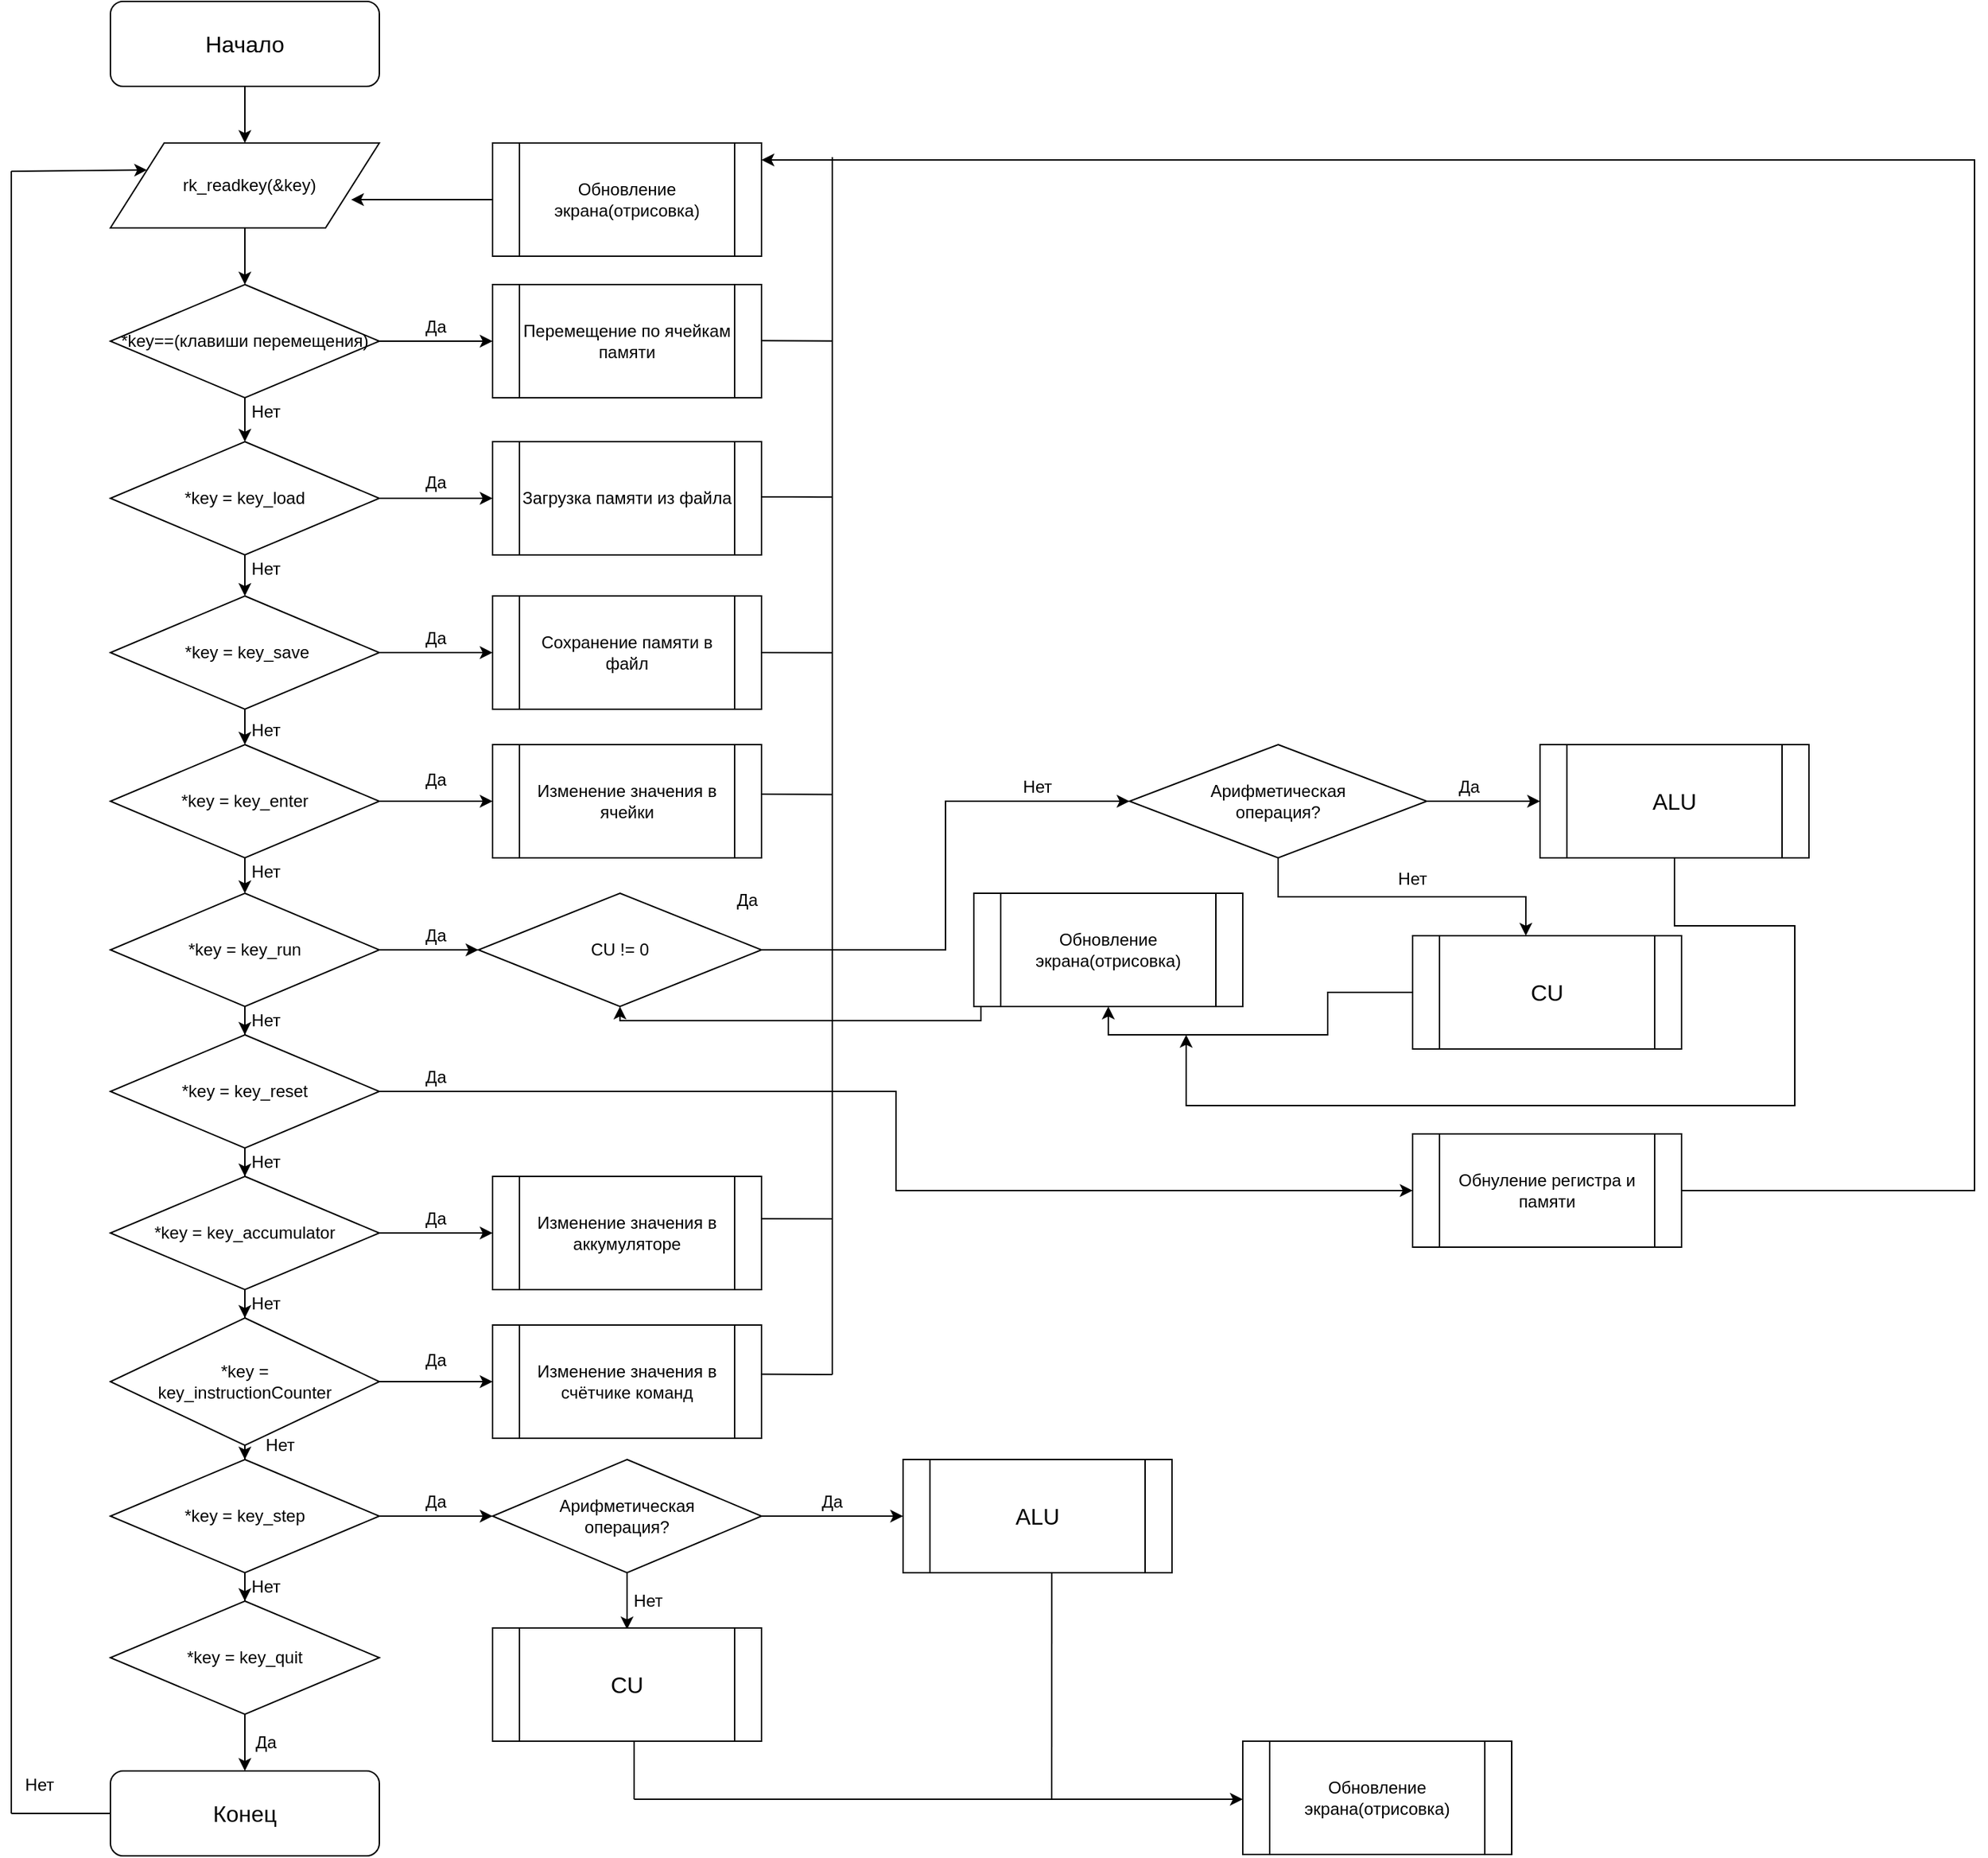 <mxfile version="13.1.9" type="github"><diagram id="z6T3387PCkmaBtbfJoMH" name="Page-1"><mxGraphModel dx="1041" dy="429" grid="1" gridSize="10" guides="1" tooltips="1" connect="1" arrows="1" fold="1" page="1" pageScale="1" pageWidth="827" pageHeight="1169" math="0" shadow="0"><root><mxCell id="0"/><mxCell id="1" parent="0"/><mxCell id="8EMsicjKnUdSVDoJrZhp-45" style="edgeStyle=orthogonalEdgeStyle;rounded=0;orthogonalLoop=1;jettySize=auto;html=1;entryX=0.5;entryY=0;entryDx=0;entryDy=0;" parent="1" source="8EMsicjKnUdSVDoJrZhp-1" target="8EMsicjKnUdSVDoJrZhp-4" edge="1"><mxGeometry relative="1" as="geometry"/></mxCell><mxCell id="8EMsicjKnUdSVDoJrZhp-1" value="&lt;font style=&quot;font-size: 16px&quot;&gt;Начало&lt;/font&gt;" style="rounded=1;whiteSpace=wrap;html=1;" parent="1" vertex="1"><mxGeometry x="240" y="20" width="190" height="60" as="geometry"/></mxCell><mxCell id="8EMsicjKnUdSVDoJrZhp-46" style="edgeStyle=orthogonalEdgeStyle;rounded=0;orthogonalLoop=1;jettySize=auto;html=1;entryX=0.5;entryY=0;entryDx=0;entryDy=0;" parent="1" source="8EMsicjKnUdSVDoJrZhp-4" target="8EMsicjKnUdSVDoJrZhp-6" edge="1"><mxGeometry relative="1" as="geometry"/></mxCell><mxCell id="8EMsicjKnUdSVDoJrZhp-4" value="&amp;nbsp; rk_readkey(&amp;amp;key)" style="shape=parallelogram;perimeter=parallelogramPerimeter;whiteSpace=wrap;html=1;" parent="1" vertex="1"><mxGeometry x="240" y="120" width="190" height="60" as="geometry"/></mxCell><mxCell id="8EMsicjKnUdSVDoJrZhp-8" style="edgeStyle=orthogonalEdgeStyle;rounded=0;orthogonalLoop=1;jettySize=auto;html=1;entryX=0.5;entryY=0;entryDx=0;entryDy=0;" parent="1" source="8EMsicjKnUdSVDoJrZhp-6" target="8EMsicjKnUdSVDoJrZhp-7" edge="1"><mxGeometry relative="1" as="geometry"/></mxCell><mxCell id="8EMsicjKnUdSVDoJrZhp-72" style="edgeStyle=orthogonalEdgeStyle;rounded=0;orthogonalLoop=1;jettySize=auto;html=1;entryX=0;entryY=0.5;entryDx=0;entryDy=0;" parent="1" source="8EMsicjKnUdSVDoJrZhp-6" target="8EMsicjKnUdSVDoJrZhp-69" edge="1"><mxGeometry relative="1" as="geometry"/></mxCell><mxCell id="8EMsicjKnUdSVDoJrZhp-6" value="*key==(клавиши перемещения)" style="rhombus;whiteSpace=wrap;html=1;" parent="1" vertex="1"><mxGeometry x="240" y="220" width="190" height="80" as="geometry"/></mxCell><mxCell id="8EMsicjKnUdSVDoJrZhp-10" style="edgeStyle=orthogonalEdgeStyle;rounded=0;orthogonalLoop=1;jettySize=auto;html=1;entryX=0.5;entryY=0;entryDx=0;entryDy=0;" parent="1" source="8EMsicjKnUdSVDoJrZhp-7" target="8EMsicjKnUdSVDoJrZhp-9" edge="1"><mxGeometry relative="1" as="geometry"/></mxCell><mxCell id="8EMsicjKnUdSVDoJrZhp-73" style="edgeStyle=orthogonalEdgeStyle;rounded=0;orthogonalLoop=1;jettySize=auto;html=1;" parent="1" source="8EMsicjKnUdSVDoJrZhp-7" target="8EMsicjKnUdSVDoJrZhp-68" edge="1"><mxGeometry relative="1" as="geometry"/></mxCell><mxCell id="8EMsicjKnUdSVDoJrZhp-7" value="*key = key_load" style="rhombus;whiteSpace=wrap;html=1;" parent="1" vertex="1"><mxGeometry x="240" y="331" width="190" height="80" as="geometry"/></mxCell><mxCell id="8EMsicjKnUdSVDoJrZhp-12" style="edgeStyle=orthogonalEdgeStyle;rounded=0;orthogonalLoop=1;jettySize=auto;html=1;entryX=0.5;entryY=0;entryDx=0;entryDy=0;" parent="1" source="8EMsicjKnUdSVDoJrZhp-9" target="8EMsicjKnUdSVDoJrZhp-11" edge="1"><mxGeometry relative="1" as="geometry"/></mxCell><mxCell id="8EMsicjKnUdSVDoJrZhp-74" style="edgeStyle=orthogonalEdgeStyle;rounded=0;orthogonalLoop=1;jettySize=auto;html=1;entryX=0;entryY=0.5;entryDx=0;entryDy=0;" parent="1" source="8EMsicjKnUdSVDoJrZhp-9" target="8EMsicjKnUdSVDoJrZhp-67" edge="1"><mxGeometry relative="1" as="geometry"/></mxCell><mxCell id="8EMsicjKnUdSVDoJrZhp-9" value="&amp;nbsp;*key = key_save" style="rhombus;whiteSpace=wrap;html=1;" parent="1" vertex="1"><mxGeometry x="240" y="440" width="190" height="80" as="geometry"/></mxCell><mxCell id="8EMsicjKnUdSVDoJrZhp-19" style="edgeStyle=orthogonalEdgeStyle;rounded=0;orthogonalLoop=1;jettySize=auto;html=1;entryX=0.5;entryY=0;entryDx=0;entryDy=0;" parent="1" source="8EMsicjKnUdSVDoJrZhp-11" target="8EMsicjKnUdSVDoJrZhp-13" edge="1"><mxGeometry relative="1" as="geometry"/></mxCell><mxCell id="8EMsicjKnUdSVDoJrZhp-75" style="edgeStyle=orthogonalEdgeStyle;rounded=0;orthogonalLoop=1;jettySize=auto;html=1;entryX=0;entryY=0.5;entryDx=0;entryDy=0;" parent="1" source="8EMsicjKnUdSVDoJrZhp-11" target="8EMsicjKnUdSVDoJrZhp-66" edge="1"><mxGeometry relative="1" as="geometry"/></mxCell><mxCell id="8EMsicjKnUdSVDoJrZhp-11" value="*key = key_enter" style="rhombus;whiteSpace=wrap;html=1;" parent="1" vertex="1"><mxGeometry x="240" y="545" width="190" height="80" as="geometry"/></mxCell><mxCell id="8EMsicjKnUdSVDoJrZhp-20" style="edgeStyle=orthogonalEdgeStyle;rounded=0;orthogonalLoop=1;jettySize=auto;html=1;" parent="1" source="8EMsicjKnUdSVDoJrZhp-13" target="8EMsicjKnUdSVDoJrZhp-17" edge="1"><mxGeometry relative="1" as="geometry"/></mxCell><mxCell id="8EMsicjKnUdSVDoJrZhp-76" style="edgeStyle=orthogonalEdgeStyle;rounded=0;orthogonalLoop=1;jettySize=auto;html=1;" parent="1" source="8EMsicjKnUdSVDoJrZhp-13" edge="1"><mxGeometry relative="1" as="geometry"><mxPoint x="500" y="690" as="targetPoint"/></mxGeometry></mxCell><mxCell id="8EMsicjKnUdSVDoJrZhp-13" value="*key = key_run" style="rhombus;whiteSpace=wrap;html=1;" parent="1" vertex="1"><mxGeometry x="240" y="650" width="190" height="80" as="geometry"/></mxCell><mxCell id="8EMsicjKnUdSVDoJrZhp-35" style="edgeStyle=orthogonalEdgeStyle;rounded=0;orthogonalLoop=1;jettySize=auto;html=1;entryX=0.5;entryY=0;entryDx=0;entryDy=0;" parent="1" source="8EMsicjKnUdSVDoJrZhp-14" target="8EMsicjKnUdSVDoJrZhp-30" edge="1"><mxGeometry relative="1" as="geometry"/></mxCell><mxCell id="8EMsicjKnUdSVDoJrZhp-14" value="*key = key_quit" style="rhombus;whiteSpace=wrap;html=1;" parent="1" vertex="1"><mxGeometry x="240" y="1150" width="190" height="80" as="geometry"/></mxCell><mxCell id="8EMsicjKnUdSVDoJrZhp-23" style="edgeStyle=orthogonalEdgeStyle;rounded=0;orthogonalLoop=1;jettySize=auto;html=1;" parent="1" source="8EMsicjKnUdSVDoJrZhp-15" target="8EMsicjKnUdSVDoJrZhp-18" edge="1"><mxGeometry relative="1" as="geometry"/></mxCell><mxCell id="8EMsicjKnUdSVDoJrZhp-79" style="edgeStyle=orthogonalEdgeStyle;rounded=0;orthogonalLoop=1;jettySize=auto;html=1;entryX=0;entryY=0.5;entryDx=0;entryDy=0;" parent="1" source="8EMsicjKnUdSVDoJrZhp-15" target="8EMsicjKnUdSVDoJrZhp-62" edge="1"><mxGeometry relative="1" as="geometry"/></mxCell><mxCell id="8EMsicjKnUdSVDoJrZhp-15" value="&lt;div&gt;*key =&lt;/div&gt;&lt;div&gt; key_instructionCounter&lt;/div&gt;" style="rhombus;whiteSpace=wrap;html=1;" parent="1" vertex="1"><mxGeometry x="240" y="950" width="190" height="90" as="geometry"/></mxCell><mxCell id="8EMsicjKnUdSVDoJrZhp-22" style="edgeStyle=orthogonalEdgeStyle;rounded=0;orthogonalLoop=1;jettySize=auto;html=1;" parent="1" source="8EMsicjKnUdSVDoJrZhp-16" target="8EMsicjKnUdSVDoJrZhp-15" edge="1"><mxGeometry relative="1" as="geometry"/></mxCell><mxCell id="8EMsicjKnUdSVDoJrZhp-78" style="edgeStyle=orthogonalEdgeStyle;rounded=0;orthogonalLoop=1;jettySize=auto;html=1;entryX=0;entryY=0.5;entryDx=0;entryDy=0;" parent="1" source="8EMsicjKnUdSVDoJrZhp-16" target="8EMsicjKnUdSVDoJrZhp-63" edge="1"><mxGeometry relative="1" as="geometry"/></mxCell><mxCell id="8EMsicjKnUdSVDoJrZhp-16" value="*key = key_accumulator" style="rhombus;whiteSpace=wrap;html=1;" parent="1" vertex="1"><mxGeometry x="240" y="850" width="190" height="80" as="geometry"/></mxCell><mxCell id="8EMsicjKnUdSVDoJrZhp-21" style="edgeStyle=orthogonalEdgeStyle;rounded=0;orthogonalLoop=1;jettySize=auto;html=1;" parent="1" source="8EMsicjKnUdSVDoJrZhp-17" target="8EMsicjKnUdSVDoJrZhp-16" edge="1"><mxGeometry relative="1" as="geometry"/></mxCell><mxCell id="8EMsicjKnUdSVDoJrZhp-77" style="edgeStyle=orthogonalEdgeStyle;rounded=0;orthogonalLoop=1;jettySize=auto;html=1;entryX=0;entryY=0.5;entryDx=0;entryDy=0;" parent="1" source="8EMsicjKnUdSVDoJrZhp-17" target="8EMsicjKnUdSVDoJrZhp-64" edge="1"><mxGeometry relative="1" as="geometry"/></mxCell><mxCell id="8EMsicjKnUdSVDoJrZhp-17" value="*key = key_reset" style="rhombus;whiteSpace=wrap;html=1;" parent="1" vertex="1"><mxGeometry x="240" y="750" width="190" height="80" as="geometry"/></mxCell><mxCell id="8EMsicjKnUdSVDoJrZhp-24" style="edgeStyle=orthogonalEdgeStyle;rounded=0;orthogonalLoop=1;jettySize=auto;html=1;" parent="1" source="8EMsicjKnUdSVDoJrZhp-18" target="8EMsicjKnUdSVDoJrZhp-14" edge="1"><mxGeometry relative="1" as="geometry"/></mxCell><mxCell id="8EMsicjKnUdSVDoJrZhp-80" style="edgeStyle=orthogonalEdgeStyle;rounded=0;orthogonalLoop=1;jettySize=auto;html=1;entryX=0;entryY=0.5;entryDx=0;entryDy=0;" parent="1" source="8EMsicjKnUdSVDoJrZhp-18" edge="1"><mxGeometry relative="1" as="geometry"><mxPoint x="510" y="1090" as="targetPoint"/></mxGeometry></mxCell><mxCell id="8EMsicjKnUdSVDoJrZhp-18" value="*key = key_step" style="rhombus;whiteSpace=wrap;html=1;" parent="1" vertex="1"><mxGeometry x="240" y="1050" width="190" height="80" as="geometry"/></mxCell><mxCell id="8EMsicjKnUdSVDoJrZhp-30" value="&lt;font style=&quot;font-size: 16px&quot;&gt;Конец&lt;/font&gt;" style="rounded=1;whiteSpace=wrap;html=1;" parent="1" vertex="1"><mxGeometry x="240" y="1270" width="190" height="60" as="geometry"/></mxCell><mxCell id="8EMsicjKnUdSVDoJrZhp-36" value="Да" style="text;html=1;strokeColor=none;fillColor=none;align=center;verticalAlign=middle;whiteSpace=wrap;rounded=0;" parent="1" vertex="1"><mxGeometry x="330" y="1240" width="40" height="20" as="geometry"/></mxCell><mxCell id="8EMsicjKnUdSVDoJrZhp-41" value="" style="endArrow=none;html=1;" parent="1" edge="1"><mxGeometry width="50" height="50" relative="1" as="geometry"><mxPoint x="170" y="1300" as="sourcePoint"/><mxPoint x="240" y="1300" as="targetPoint"/></mxGeometry></mxCell><mxCell id="8EMsicjKnUdSVDoJrZhp-42" value="" style="endArrow=none;html=1;" parent="1" edge="1"><mxGeometry width="50" height="50" relative="1" as="geometry"><mxPoint x="170" y="1300" as="sourcePoint"/><mxPoint x="170" y="140" as="targetPoint"/><Array as="points"/></mxGeometry></mxCell><mxCell id="8EMsicjKnUdSVDoJrZhp-43" value="" style="endArrow=classic;html=1;entryX=0;entryY=0.25;entryDx=0;entryDy=0;" parent="1" target="8EMsicjKnUdSVDoJrZhp-4" edge="1"><mxGeometry width="50" height="50" relative="1" as="geometry"><mxPoint x="170" y="140" as="sourcePoint"/><mxPoint x="250" y="120" as="targetPoint"/></mxGeometry></mxCell><mxCell id="8EMsicjKnUdSVDoJrZhp-47" value="Нет" style="text;html=1;strokeColor=none;fillColor=none;align=center;verticalAlign=middle;whiteSpace=wrap;rounded=0;" parent="1" vertex="1"><mxGeometry x="170" y="1270" width="40" height="20" as="geometry"/></mxCell><mxCell id="8EMsicjKnUdSVDoJrZhp-48" value="Нет" style="text;html=1;strokeColor=none;fillColor=none;align=center;verticalAlign=middle;whiteSpace=wrap;rounded=0;" parent="1" vertex="1"><mxGeometry x="330" y="1130" width="40" height="20" as="geometry"/></mxCell><mxCell id="8EMsicjKnUdSVDoJrZhp-49" value="Нет" style="text;html=1;strokeColor=none;fillColor=none;align=center;verticalAlign=middle;whiteSpace=wrap;rounded=0;" parent="1" vertex="1"><mxGeometry x="340" y="1030" width="40" height="20" as="geometry"/></mxCell><mxCell id="8EMsicjKnUdSVDoJrZhp-50" value="Нет" style="text;html=1;strokeColor=none;fillColor=none;align=center;verticalAlign=middle;whiteSpace=wrap;rounded=0;" parent="1" vertex="1"><mxGeometry x="330" y="730" width="40" height="20" as="geometry"/></mxCell><mxCell id="8EMsicjKnUdSVDoJrZhp-51" value="Нет" style="text;html=1;strokeColor=none;fillColor=none;align=center;verticalAlign=middle;whiteSpace=wrap;rounded=0;" parent="1" vertex="1"><mxGeometry x="330" y="525" width="40" height="20" as="geometry"/></mxCell><mxCell id="8EMsicjKnUdSVDoJrZhp-52" value="Нет" style="text;html=1;strokeColor=none;fillColor=none;align=center;verticalAlign=middle;whiteSpace=wrap;rounded=0;" parent="1" vertex="1"><mxGeometry x="330" y="625" width="40" height="20" as="geometry"/></mxCell><mxCell id="8EMsicjKnUdSVDoJrZhp-53" value="Нет" style="text;html=1;strokeColor=none;fillColor=none;align=center;verticalAlign=middle;whiteSpace=wrap;rounded=0;" parent="1" vertex="1"><mxGeometry x="330" y="830" width="40" height="20" as="geometry"/></mxCell><mxCell id="8EMsicjKnUdSVDoJrZhp-54" value="Нет" style="text;html=1;strokeColor=none;fillColor=none;align=center;verticalAlign=middle;whiteSpace=wrap;rounded=0;" parent="1" vertex="1"><mxGeometry x="330" y="930" width="40" height="20" as="geometry"/></mxCell><mxCell id="8EMsicjKnUdSVDoJrZhp-57" value="Нет" style="text;html=1;strokeColor=none;fillColor=none;align=center;verticalAlign=middle;whiteSpace=wrap;rounded=0;" parent="1" vertex="1"><mxGeometry x="330" y="300" width="40" height="20" as="geometry"/></mxCell><mxCell id="8EMsicjKnUdSVDoJrZhp-58" value="Нет" style="text;html=1;strokeColor=none;fillColor=none;align=center;verticalAlign=middle;whiteSpace=wrap;rounded=0;" parent="1" vertex="1"><mxGeometry x="330" y="411" width="40" height="20" as="geometry"/></mxCell><mxCell id="8EMsicjKnUdSVDoJrZhp-62" value="Изменение значения в счётчике команд" style="shape=process;whiteSpace=wrap;html=1;backgroundOutline=1;" parent="1" vertex="1"><mxGeometry x="510" y="955" width="190" height="80" as="geometry"/></mxCell><mxCell id="8EMsicjKnUdSVDoJrZhp-63" value="Изменение значения в аккумуляторе" style="shape=process;whiteSpace=wrap;html=1;backgroundOutline=1;" parent="1" vertex="1"><mxGeometry x="510" y="850" width="190" height="80" as="geometry"/></mxCell><mxCell id="8EMsicjKnUdSVDoJrZhp-132" style="edgeStyle=orthogonalEdgeStyle;rounded=0;orthogonalLoop=1;jettySize=auto;html=1;" parent="1" source="8EMsicjKnUdSVDoJrZhp-64" target="8EMsicjKnUdSVDoJrZhp-139" edge="1"><mxGeometry relative="1" as="geometry"><mxPoint x="1182.47" y="131.68" as="targetPoint"/><Array as="points"><mxPoint x="1557" y="860"/><mxPoint x="1557" y="132"/></Array></mxGeometry></mxCell><mxCell id="8EMsicjKnUdSVDoJrZhp-64" value="Обнуление регистра и памяти" style="shape=process;whiteSpace=wrap;html=1;backgroundOutline=1;" parent="1" vertex="1"><mxGeometry x="1160" y="820" width="190" height="80" as="geometry"/></mxCell><mxCell id="8EMsicjKnUdSVDoJrZhp-66" value="Изменение значения в ячейки" style="shape=process;whiteSpace=wrap;html=1;backgroundOutline=1;" parent="1" vertex="1"><mxGeometry x="510" y="545" width="190" height="80" as="geometry"/></mxCell><mxCell id="8EMsicjKnUdSVDoJrZhp-67" value="Сохранение памяти в файл" style="shape=process;whiteSpace=wrap;html=1;backgroundOutline=1;" parent="1" vertex="1"><mxGeometry x="510" y="440" width="190" height="80" as="geometry"/></mxCell><mxCell id="8EMsicjKnUdSVDoJrZhp-68" value="Загрузка памяти из файла" style="shape=process;whiteSpace=wrap;html=1;backgroundOutline=1;" parent="1" vertex="1"><mxGeometry x="510" y="331" width="190" height="80" as="geometry"/></mxCell><mxCell id="8EMsicjKnUdSVDoJrZhp-69" value="Перемещение по ячейкам памяти" style="shape=process;whiteSpace=wrap;html=1;backgroundOutline=1;" parent="1" vertex="1"><mxGeometry x="510" y="220" width="190" height="80" as="geometry"/></mxCell><mxCell id="8EMsicjKnUdSVDoJrZhp-88" value="Да" style="text;html=1;strokeColor=none;fillColor=none;align=center;verticalAlign=middle;whiteSpace=wrap;rounded=0;" parent="1" vertex="1"><mxGeometry x="450" y="560" width="40" height="20" as="geometry"/></mxCell><mxCell id="8EMsicjKnUdSVDoJrZhp-89" value="Да" style="text;html=1;strokeColor=none;fillColor=none;align=center;verticalAlign=middle;whiteSpace=wrap;rounded=0;" parent="1" vertex="1"><mxGeometry x="450" y="670" width="40" height="20" as="geometry"/></mxCell><mxCell id="8EMsicjKnUdSVDoJrZhp-90" value="Да" style="text;html=1;strokeColor=none;fillColor=none;align=center;verticalAlign=middle;whiteSpace=wrap;rounded=0;" parent="1" vertex="1"><mxGeometry x="450" y="770" width="40" height="20" as="geometry"/></mxCell><mxCell id="8EMsicjKnUdSVDoJrZhp-91" value="Да" style="text;html=1;strokeColor=none;fillColor=none;align=center;verticalAlign=middle;whiteSpace=wrap;rounded=0;" parent="1" vertex="1"><mxGeometry x="450" y="870" width="40" height="20" as="geometry"/></mxCell><mxCell id="8EMsicjKnUdSVDoJrZhp-92" value="Да" style="text;html=1;strokeColor=none;fillColor=none;align=center;verticalAlign=middle;whiteSpace=wrap;rounded=0;" parent="1" vertex="1"><mxGeometry x="450" y="970" width="40" height="20" as="geometry"/></mxCell><mxCell id="8EMsicjKnUdSVDoJrZhp-93" value="Да" style="text;html=1;strokeColor=none;fillColor=none;align=center;verticalAlign=middle;whiteSpace=wrap;rounded=0;" parent="1" vertex="1"><mxGeometry x="450" y="1070" width="40" height="20" as="geometry"/></mxCell><mxCell id="8EMsicjKnUdSVDoJrZhp-94" value="Да" style="text;html=1;strokeColor=none;fillColor=none;align=center;verticalAlign=middle;whiteSpace=wrap;rounded=0;" parent="1" vertex="1"><mxGeometry x="450" y="240" width="40" height="20" as="geometry"/></mxCell><mxCell id="8EMsicjKnUdSVDoJrZhp-95" value="Да" style="text;html=1;strokeColor=none;fillColor=none;align=center;verticalAlign=middle;whiteSpace=wrap;rounded=0;" parent="1" vertex="1"><mxGeometry x="450" y="350" width="40" height="20" as="geometry"/></mxCell><mxCell id="8EMsicjKnUdSVDoJrZhp-96" value="Да" style="text;html=1;strokeColor=none;fillColor=none;align=center;verticalAlign=middle;whiteSpace=wrap;rounded=0;" parent="1" vertex="1"><mxGeometry x="450" y="460" width="40" height="20" as="geometry"/></mxCell><mxCell id="8EMsicjKnUdSVDoJrZhp-99" style="edgeStyle=orthogonalEdgeStyle;rounded=0;orthogonalLoop=1;jettySize=auto;html=1;entryX=0;entryY=0.5;entryDx=0;entryDy=0;" parent="1" source="8EMsicjKnUdSVDoJrZhp-98" target="8EMsicjKnUdSVDoJrZhp-100" edge="1"><mxGeometry relative="1" as="geometry"><mxPoint x="770" y="690" as="targetPoint"/></mxGeometry></mxCell><mxCell id="8EMsicjKnUdSVDoJrZhp-98" value="CU != 0" style="rhombus;whiteSpace=wrap;html=1;" parent="1" vertex="1"><mxGeometry x="500" y="650" width="200" height="80" as="geometry"/></mxCell><mxCell id="8EMsicjKnUdSVDoJrZhp-130" style="edgeStyle=orthogonalEdgeStyle;rounded=0;orthogonalLoop=1;jettySize=auto;html=1;" parent="1" source="8EMsicjKnUdSVDoJrZhp-100" edge="1"><mxGeometry relative="1" as="geometry"><mxPoint x="1250" y="585" as="targetPoint"/></mxGeometry></mxCell><mxCell id="8EMsicjKnUdSVDoJrZhp-131" style="edgeStyle=orthogonalEdgeStyle;rounded=0;orthogonalLoop=1;jettySize=auto;html=1;entryX=0.421;entryY=0;entryDx=0;entryDy=0;entryPerimeter=0;" parent="1" source="8EMsicjKnUdSVDoJrZhp-100" target="8EMsicjKnUdSVDoJrZhp-105" edge="1"><mxGeometry relative="1" as="geometry"/></mxCell><mxCell id="8EMsicjKnUdSVDoJrZhp-100" value="&lt;div&gt;Арифметическая &lt;br&gt;&lt;/div&gt;&lt;div&gt;операция?&lt;/div&gt;" style="rhombus;whiteSpace=wrap;html=1;" parent="1" vertex="1"><mxGeometry x="960" y="545" width="210" height="80" as="geometry"/></mxCell><mxCell id="8EMsicjKnUdSVDoJrZhp-138" style="edgeStyle=orthogonalEdgeStyle;rounded=0;orthogonalLoop=1;jettySize=auto;html=1;" parent="1" source="8EMsicjKnUdSVDoJrZhp-104" edge="1"><mxGeometry relative="1" as="geometry"><mxPoint x="1000" y="750" as="targetPoint"/><Array as="points"><mxPoint x="1345" y="673"/><mxPoint x="1430" y="673"/><mxPoint x="1430" y="800"/></Array></mxGeometry></mxCell><mxCell id="8EMsicjKnUdSVDoJrZhp-104" value="&lt;font style=&quot;font-size: 16px&quot;&gt;ALU&lt;/font&gt;" style="shape=process;whiteSpace=wrap;html=1;backgroundOutline=1;" parent="1" vertex="1"><mxGeometry x="1250" y="545" width="190" height="80" as="geometry"/></mxCell><mxCell id="8EMsicjKnUdSVDoJrZhp-112" style="edgeStyle=orthogonalEdgeStyle;rounded=0;orthogonalLoop=1;jettySize=auto;html=1;entryX=0.5;entryY=1;entryDx=0;entryDy=0;" parent="1" source="8EMsicjKnUdSVDoJrZhp-105" target="8EMsicjKnUdSVDoJrZhp-106" edge="1"><mxGeometry relative="1" as="geometry"/></mxCell><mxCell id="8EMsicjKnUdSVDoJrZhp-105" value="&lt;font style=&quot;font-size: 16px&quot;&gt;CU&lt;/font&gt;" style="shape=process;whiteSpace=wrap;html=1;backgroundOutline=1;" parent="1" vertex="1"><mxGeometry x="1160" y="680" width="190" height="80" as="geometry"/></mxCell><mxCell id="8EMsicjKnUdSVDoJrZhp-113" style="edgeStyle=orthogonalEdgeStyle;rounded=0;orthogonalLoop=1;jettySize=auto;html=1;" parent="1" source="8EMsicjKnUdSVDoJrZhp-106" target="8EMsicjKnUdSVDoJrZhp-98" edge="1"><mxGeometry relative="1" as="geometry"><Array as="points"><mxPoint x="855" y="740"/><mxPoint x="600" y="740"/></Array></mxGeometry></mxCell><mxCell id="8EMsicjKnUdSVDoJrZhp-106" value="Обновление экрана(отрисовка)" style="shape=process;whiteSpace=wrap;html=1;backgroundOutline=1;" parent="1" vertex="1"><mxGeometry x="850" y="650" width="190" height="80" as="geometry"/></mxCell><mxCell id="8EMsicjKnUdSVDoJrZhp-107" value="Нет" style="text;html=1;strokeColor=none;fillColor=none;align=center;verticalAlign=middle;whiteSpace=wrap;rounded=0;" parent="1" vertex="1"><mxGeometry x="875" y="565" width="40" height="20" as="geometry"/></mxCell><mxCell id="8EMsicjKnUdSVDoJrZhp-108" value="Нет" style="text;html=1;strokeColor=none;fillColor=none;align=center;verticalAlign=middle;whiteSpace=wrap;rounded=0;" parent="1" vertex="1"><mxGeometry x="1140" y="630" width="40" height="20" as="geometry"/></mxCell><mxCell id="8EMsicjKnUdSVDoJrZhp-109" value="Да" style="text;html=1;strokeColor=none;fillColor=none;align=center;verticalAlign=middle;whiteSpace=wrap;rounded=0;" parent="1" vertex="1"><mxGeometry x="1180" y="565" width="40" height="20" as="geometry"/></mxCell><mxCell id="8EMsicjKnUdSVDoJrZhp-115" value="Да" style="text;html=1;strokeColor=none;fillColor=none;align=center;verticalAlign=middle;whiteSpace=wrap;rounded=0;" parent="1" vertex="1"><mxGeometry x="670" y="645" width="40" height="20" as="geometry"/></mxCell><mxCell id="8EMsicjKnUdSVDoJrZhp-117" style="edgeStyle=orthogonalEdgeStyle;rounded=0;orthogonalLoop=1;jettySize=auto;html=1;" parent="1" source="8EMsicjKnUdSVDoJrZhp-116" edge="1"><mxGeometry relative="1" as="geometry"><mxPoint x="800" y="1090" as="targetPoint"/></mxGeometry></mxCell><mxCell id="8EMsicjKnUdSVDoJrZhp-118" style="edgeStyle=orthogonalEdgeStyle;rounded=0;orthogonalLoop=1;jettySize=auto;html=1;" parent="1" source="8EMsicjKnUdSVDoJrZhp-116" edge="1"><mxGeometry relative="1" as="geometry"><mxPoint x="605" y="1170" as="targetPoint"/></mxGeometry></mxCell><mxCell id="8EMsicjKnUdSVDoJrZhp-116" value="&lt;div&gt;Арифметическая &lt;br&gt;&lt;/div&gt;&lt;div&gt;операция?&lt;br&gt;&lt;/div&gt;" style="rhombus;whiteSpace=wrap;html=1;" parent="1" vertex="1"><mxGeometry x="510" y="1050" width="190" height="80" as="geometry"/></mxCell><mxCell id="8EMsicjKnUdSVDoJrZhp-119" value="&lt;font style=&quot;font-size: 16px&quot;&gt;CU&lt;/font&gt;" style="shape=process;whiteSpace=wrap;html=1;backgroundOutline=1;" parent="1" vertex="1"><mxGeometry x="510" y="1169" width="190" height="80" as="geometry"/></mxCell><mxCell id="8EMsicjKnUdSVDoJrZhp-120" value="&lt;font style=&quot;font-size: 16px&quot;&gt;ALU&lt;/font&gt;" style="shape=process;whiteSpace=wrap;html=1;backgroundOutline=1;" parent="1" vertex="1"><mxGeometry x="800" y="1050" width="190" height="80" as="geometry"/></mxCell><mxCell id="8EMsicjKnUdSVDoJrZhp-121" value="Нет" style="text;html=1;strokeColor=none;fillColor=none;align=center;verticalAlign=middle;whiteSpace=wrap;rounded=0;" parent="1" vertex="1"><mxGeometry x="600" y="1140" width="40" height="20" as="geometry"/></mxCell><mxCell id="8EMsicjKnUdSVDoJrZhp-122" value="Да" style="text;html=1;strokeColor=none;fillColor=none;align=center;verticalAlign=middle;whiteSpace=wrap;rounded=0;" parent="1" vertex="1"><mxGeometry x="730" y="1070" width="40" height="20" as="geometry"/></mxCell><mxCell id="8EMsicjKnUdSVDoJrZhp-123" value="" style="endArrow=none;html=1;" parent="1" edge="1"><mxGeometry width="50" height="50" relative="1" as="geometry"><mxPoint x="610" y="1290" as="sourcePoint"/><mxPoint x="610" y="1249" as="targetPoint"/></mxGeometry></mxCell><mxCell id="8EMsicjKnUdSVDoJrZhp-124" value="" style="endArrow=none;html=1;" parent="1" edge="1"><mxGeometry width="50" height="50" relative="1" as="geometry"><mxPoint x="610" y="1290" as="sourcePoint"/><mxPoint x="910" y="1290" as="targetPoint"/></mxGeometry></mxCell><mxCell id="8EMsicjKnUdSVDoJrZhp-126" value="" style="endArrow=none;html=1;entryX=0.553;entryY=1.006;entryDx=0;entryDy=0;entryPerimeter=0;" parent="1" target="8EMsicjKnUdSVDoJrZhp-120" edge="1"><mxGeometry width="50" height="50" relative="1" as="geometry"><mxPoint x="905" y="1290" as="sourcePoint"/><mxPoint x="950" y="1240" as="targetPoint"/></mxGeometry></mxCell><mxCell id="8EMsicjKnUdSVDoJrZhp-127" value="" style="endArrow=classic;html=1;" parent="1" edge="1"><mxGeometry width="50" height="50" relative="1" as="geometry"><mxPoint x="910" y="1290" as="sourcePoint"/><mxPoint x="1040" y="1290" as="targetPoint"/></mxGeometry></mxCell><mxCell id="8EMsicjKnUdSVDoJrZhp-128" value="Обновление экрана(отрисовка)" style="shape=process;whiteSpace=wrap;html=1;backgroundOutline=1;" parent="1" vertex="1"><mxGeometry x="1040" y="1249" width="190" height="80" as="geometry"/></mxCell><mxCell id="8EMsicjKnUdSVDoJrZhp-151" style="edgeStyle=orthogonalEdgeStyle;rounded=0;orthogonalLoop=1;jettySize=auto;html=1;entryX=0.895;entryY=0.667;entryDx=0;entryDy=0;entryPerimeter=0;" parent="1" source="8EMsicjKnUdSVDoJrZhp-139" target="8EMsicjKnUdSVDoJrZhp-4" edge="1"><mxGeometry relative="1" as="geometry"/></mxCell><mxCell id="8EMsicjKnUdSVDoJrZhp-139" value="Обновление экрана(отрисовка)" style="shape=process;whiteSpace=wrap;html=1;backgroundOutline=1;" parent="1" vertex="1"><mxGeometry x="510" y="120" width="190" height="80" as="geometry"/></mxCell><mxCell id="8EMsicjKnUdSVDoJrZhp-140" value="" style="endArrow=none;html=1;exitX=1;exitY=0.435;exitDx=0;exitDy=0;exitPerimeter=0;" parent="1" source="8EMsicjKnUdSVDoJrZhp-62" edge="1"><mxGeometry width="50" height="50" relative="1" as="geometry"><mxPoint x="800" y="900" as="sourcePoint"/><mxPoint x="750" y="990" as="targetPoint"/><Array as="points"/></mxGeometry></mxCell><mxCell id="8EMsicjKnUdSVDoJrZhp-141" value="" style="endArrow=none;html=1;" parent="1" edge="1"><mxGeometry width="50" height="50" relative="1" as="geometry"><mxPoint x="750" y="990" as="sourcePoint"/><mxPoint x="750" y="130" as="targetPoint"/></mxGeometry></mxCell><mxCell id="8EMsicjKnUdSVDoJrZhp-143" value="" style="endArrow=none;html=1;exitX=1;exitY=0.435;exitDx=0;exitDy=0;exitPerimeter=0;" parent="1" edge="1"><mxGeometry width="50" height="50" relative="1" as="geometry"><mxPoint x="700" y="879.83" as="sourcePoint"/><mxPoint x="750" y="880" as="targetPoint"/><Array as="points"/></mxGeometry></mxCell><mxCell id="8EMsicjKnUdSVDoJrZhp-144" value="" style="endArrow=none;html=1;exitX=1;exitY=0.435;exitDx=0;exitDy=0;exitPerimeter=0;" parent="1" edge="1"><mxGeometry width="50" height="50" relative="1" as="geometry"><mxPoint x="700" y="580" as="sourcePoint"/><mxPoint x="750" y="580.2" as="targetPoint"/><Array as="points"/></mxGeometry></mxCell><mxCell id="8EMsicjKnUdSVDoJrZhp-145" value="" style="endArrow=none;html=1;exitX=1;exitY=0.435;exitDx=0;exitDy=0;exitPerimeter=0;" parent="1" edge="1"><mxGeometry width="50" height="50" relative="1" as="geometry"><mxPoint x="700" y="480.0" as="sourcePoint"/><mxPoint x="750" y="480.17" as="targetPoint"/><Array as="points"/></mxGeometry></mxCell><mxCell id="8EMsicjKnUdSVDoJrZhp-147" value="" style="endArrow=none;html=1;exitX=1;exitY=0.435;exitDx=0;exitDy=0;exitPerimeter=0;" parent="1" edge="1"><mxGeometry width="50" height="50" relative="1" as="geometry"><mxPoint x="700" y="370" as="sourcePoint"/><mxPoint x="750" y="370.17" as="targetPoint"/><Array as="points"><mxPoint x="730" y="370"/></Array></mxGeometry></mxCell><mxCell id="8EMsicjKnUdSVDoJrZhp-148" value="" style="endArrow=none;html=1;exitX=1;exitY=0.435;exitDx=0;exitDy=0;exitPerimeter=0;" parent="1" edge="1"><mxGeometry width="50" height="50" relative="1" as="geometry"><mxPoint x="700" y="259.67" as="sourcePoint"/><mxPoint x="750" y="259.84" as="targetPoint"/><Array as="points"/></mxGeometry></mxCell></root></mxGraphModel></diagram></mxfile>